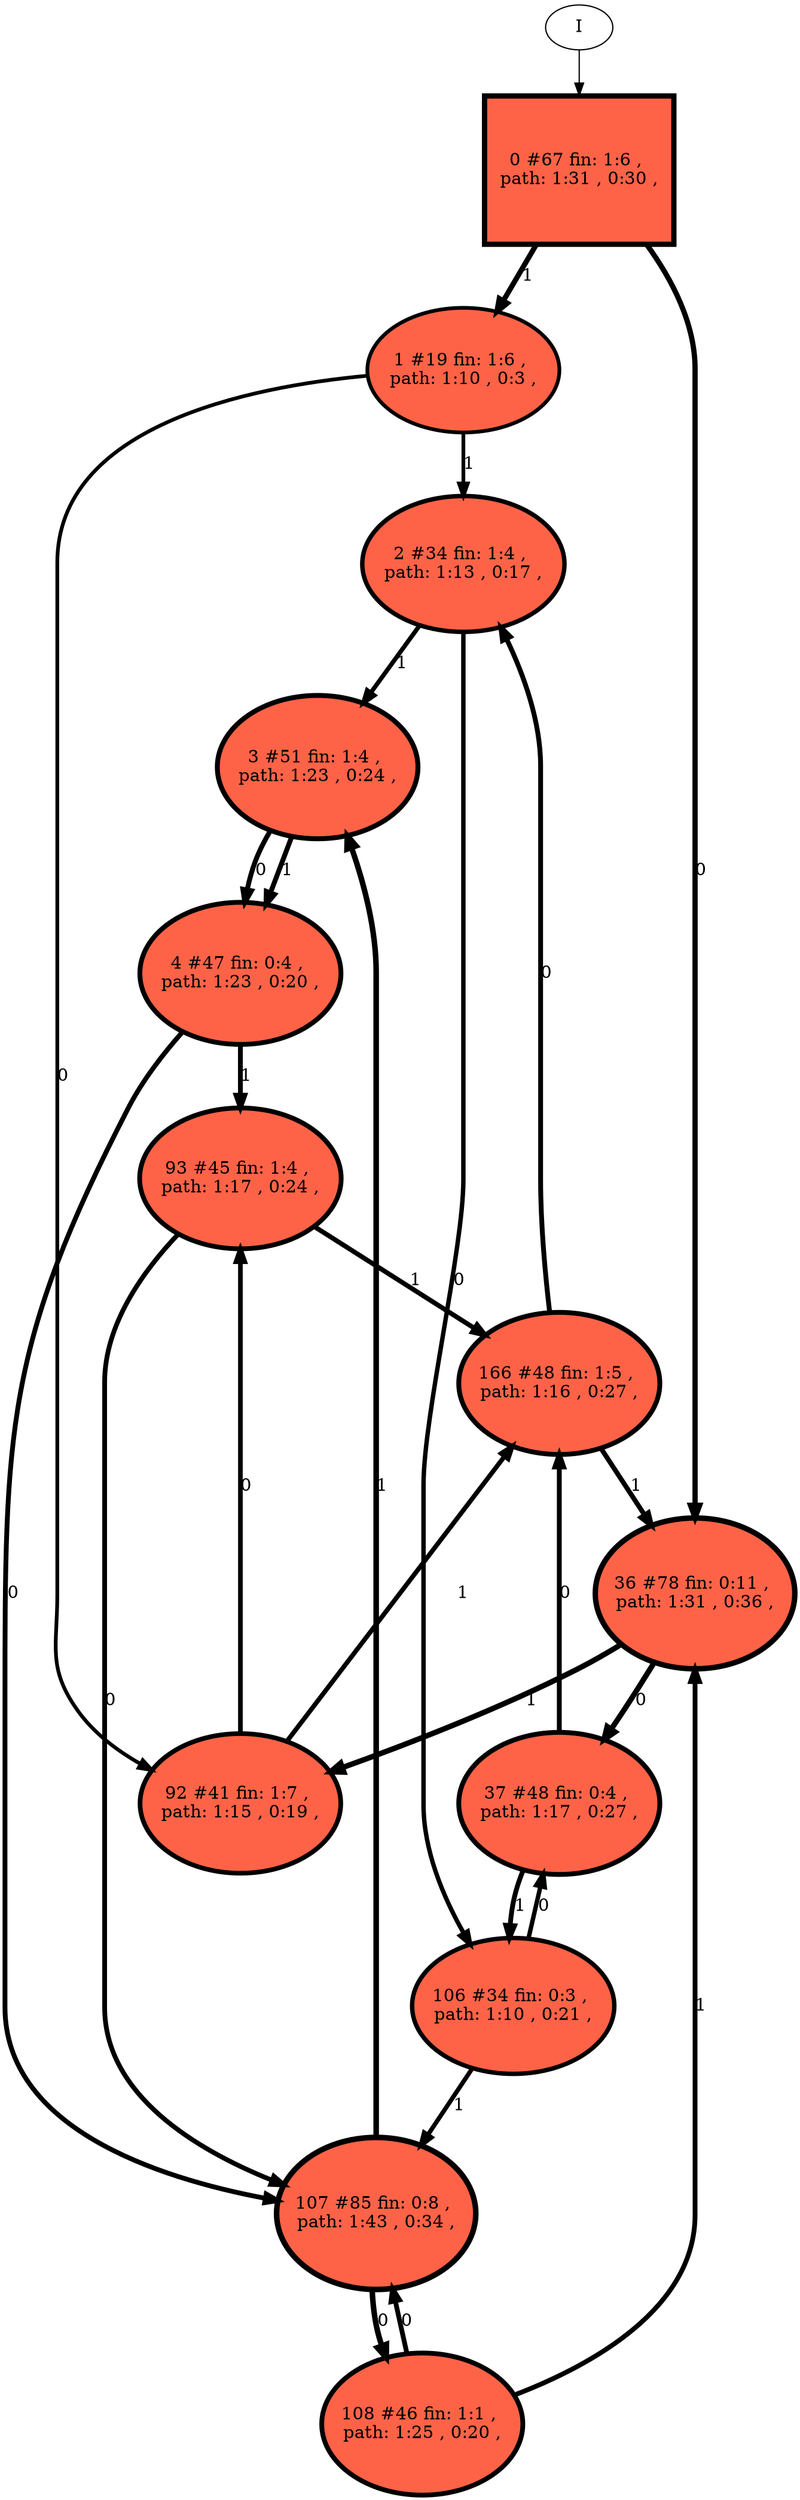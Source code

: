 // produced with flexfringe // 
digraph DFA {
	0 [label="root" shape=box];
		I -> 0;
	0 [ label="0 #67 fin: 1:6 , 
 path: 1:31 , 0:30 , " , style=filled, fillcolor="tomato", width=1.6524, height=1.6524, penwidth=4.21951];
		0 -> 1 [label="1 " , penwidth=4.21951 ];
		0 -> 36 [label="0 " , penwidth=4.21951 ];
	1 [ label="1 #19 fin: 1:6 , 
 path: 1:10 , 0:3 , " , style=filled, fillcolor="tomato", width=1.38523, height=1.38523, penwidth=2.99573];
		1 -> 2 [label="1 " , penwidth=2.99573 ];
		1 -> 92 [label="0 " , penwidth=2.99573 ];
	36 [ label="36 #78 fin: 0:11 , 
 path: 1:31 , 0:36 , " , style=filled, fillcolor="tomato", width=1.68073, height=1.68073, penwidth=4.36945];
		36 -> 92 [label="1 " , penwidth=4.36945 ];
		36 -> 37 [label="0 " , penwidth=4.36945 ];
	2 [ label="2 #34 fin: 1:4 , 
 path: 1:13 , 0:17 , " , style=filled, fillcolor="tomato", width=1.5163, height=1.5163, penwidth=3.55535];
		2 -> 3 [label="1 " , penwidth=3.55535 ];
		2 -> 106 [label="0 " , penwidth=3.55535 ];
	92 [ label="92 #41 fin: 1:7 , 
 path: 1:15 , 0:19 , " , style=filled, fillcolor="tomato", width=1.55555, height=1.55555, penwidth=3.73767];
		92 -> 166 [label="1 " , penwidth=3.73767 ];
		92 -> 93 [label="0 " , penwidth=3.73767 ];
	37 [ label="37 #48 fin: 0:4 , 
 path: 1:17 , 0:27 , " , style=filled, fillcolor="tomato", width=1.58756, height=1.58756, penwidth=3.89182];
		37 -> 106 [label="1 " , penwidth=3.89182 ];
		37 -> 166 [label="0 " , penwidth=3.89182 ];
	3 [ label="3 #51 fin: 1:4 , 
 path: 1:23 , 0:24 , " , style=filled, fillcolor="tomato", width=1.59964, height=1.59964, penwidth=3.95124];
		3 -> 4 [label="1 " , penwidth=3.95124 ];
		3 -> 4 [label="0 " , penwidth=3.95124 ];
	106 [ label="106 #34 fin: 0:3 , 
 path: 1:10 , 0:21 , " , style=filled, fillcolor="tomato", width=1.5163, height=1.5163, penwidth=3.55535];
		106 -> 107 [label="1 " , penwidth=3.55535 ];
		106 -> 37 [label="0 " , penwidth=3.55535 ];
	166 [ label="166 #48 fin: 1:5 , 
 path: 1:16 , 0:27 , " , style=filled, fillcolor="tomato", width=1.58756, height=1.58756, penwidth=3.89182];
		166 -> 36 [label="1 " , penwidth=3.89182 ];
		166 -> 2 [label="0 " , penwidth=3.89182 ];
	93 [ label="93 #45 fin: 1:4 , 
 path: 1:17 , 0:24 , " , style=filled, fillcolor="tomato", width=1.57457, height=1.57457, penwidth=3.82864];
		93 -> 166 [label="1 " , penwidth=3.82864 ];
		93 -> 107 [label="0 " , penwidth=3.82864 ];
	4 [ label="4 #47 fin: 0:4 , 
 path: 1:23 , 0:20 , " , style=filled, fillcolor="tomato", width=1.58334, height=1.58334, penwidth=3.8712];
		4 -> 93 [label="1 " , penwidth=3.8712 ];
		4 -> 107 [label="0 " , penwidth=3.8712 ];
	107 [ label="107 #85 fin: 0:8 , 
 path: 1:43 , 0:34 , " , style=filled, fillcolor="tomato", width=1.69641, height=1.69641, penwidth=4.45435];
		107 -> 3 [label="1 " , penwidth=4.45435 ];
		107 -> 108 [label="0 " , penwidth=4.45435 ];
	108 [ label="108 #46 fin: 1:1 , 
 path: 1:25 , 0:20 , " , style=filled, fillcolor="tomato", width=1.57901, height=1.57901, penwidth=3.85015];
		108 -> 36 [label="1 " , penwidth=3.85015 ];
		108 -> 107 [label="0 " , penwidth=3.85015 ];
}
